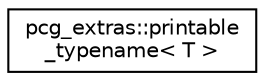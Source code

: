 digraph "Graphical Class Hierarchy"
{
 // LATEX_PDF_SIZE
  edge [fontname="Helvetica",fontsize="10",labelfontname="Helvetica",labelfontsize="10"];
  node [fontname="Helvetica",fontsize="10",shape=record];
  rankdir="LR";
  Node0 [label="pcg_extras::printable\l_typename\< T \>",height=0.2,width=0.4,color="black", fillcolor="white", style="filled",URL="$structpcg__extras_1_1printable__typename.html",tooltip=" "];
}
